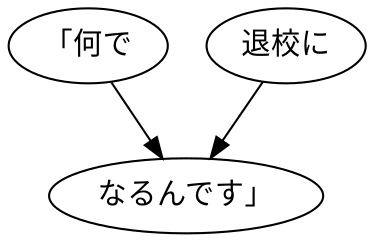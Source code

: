 digraph graph7558 {
	node0 [label="「何で"];
	node1 [label="退校に"];
	node2 [label="なるんです」"];
	node0 -> node2;
	node1 -> node2;
}
